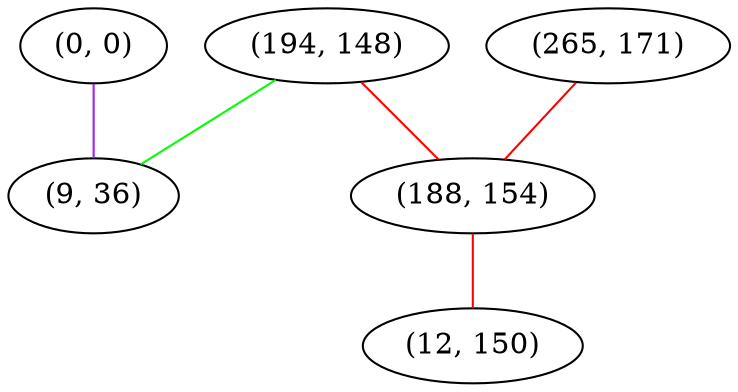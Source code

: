 graph "" {
"(0, 0)";
"(194, 148)";
"(265, 171)";
"(9, 36)";
"(188, 154)";
"(12, 150)";
"(0, 0)" -- "(9, 36)"  [color=purple, key=0, weight=4];
"(194, 148)" -- "(188, 154)"  [color=red, key=0, weight=1];
"(194, 148)" -- "(9, 36)"  [color=green, key=0, weight=2];
"(265, 171)" -- "(188, 154)"  [color=red, key=0, weight=1];
"(188, 154)" -- "(12, 150)"  [color=red, key=0, weight=1];
}
